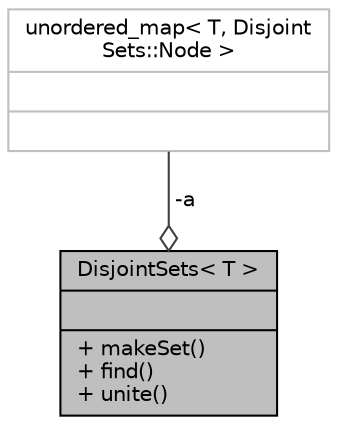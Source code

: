 digraph "DisjointSets&lt; T &gt;"
{
 // LATEX_PDF_SIZE
  bgcolor="transparent";
  edge [fontname="Helvetica",fontsize="10",labelfontname="Helvetica",labelfontsize="10"];
  node [fontname="Helvetica",fontsize="10",shape=record];
  Node1 [label="{DisjointSets\< T \>\n||+ makeSet()\l+ find()\l+ unite()\l}",height=0.2,width=0.4,color="black", fillcolor="grey75", style="filled", fontcolor="black",tooltip=" "];
  Node2 -> Node1 [color="grey25",fontsize="10",style="solid",label=" -a" ,arrowhead="odiamond",fontname="Helvetica"];
  Node2 [label="{unordered_map\< T, Disjoint\lSets::Node \>\n||}",height=0.2,width=0.4,color="grey75",tooltip=" "];
}
